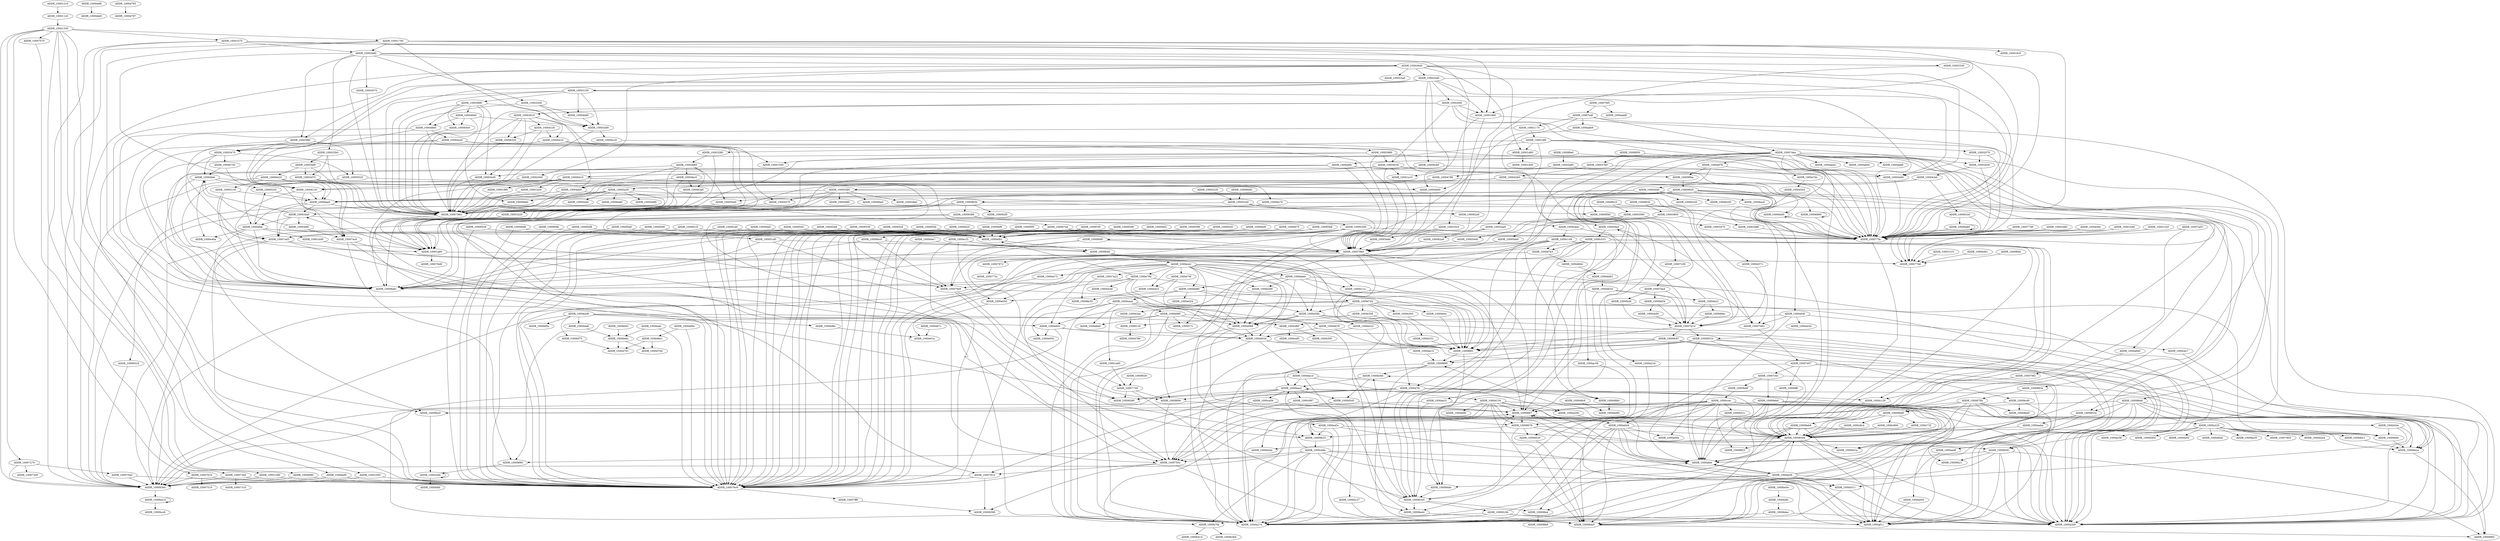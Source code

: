 DiGraph CallGraph{
ADDR_1000f268->ADDR_1000e0b1
ADDR_1000f268->ADDR_100076c9
ADDR_1000d3c4->ADDR_1000d371
ADDR_1000dfe6->ADDR_1000e40a
ADDR_1000dfe6->ADDR_10008a6c
ADDR_1000dfe6->ADDR_100052c0
ADDR_1000dfe6->ADDR_10001b20
ADDR_1000c72f->ADDR_1000830b
ADDR_1000f6eb->ADDR_100077b6
ADDR_100095bf->ADDR_10007b1d
ADDR_1000e0b1->ADDR_1000f046
ADDR_10005240->ADDR_100077b6
ADDR_10005240->ADDR_100034a0
ADDR_10005240->ADDR_10007759
ADDR_10006660->ADDR_10007962
ADDR_1000f5d0->ADDR_1000e0b1
ADDR_1000f5d0->ADDR_100076c9
ADDR_10009e6f->ADDR_1000ccac
ADDR_100088a8->ADDR_100084a5
ADDR_100088a8->ADDR_10008554
ADDR_100088a8->ADDR_10008591
ADDR_100088a8->ADDR_1000ae6f
ADDR_100088a8->ADDR_1000a225
ADDR_100088a8->ADDR_1000842a
ADDR_100088a8->ADDR_10009e23
ADDR_100088a8->ADDR_10009f60
ADDR_1000d3dc->ADDR_100084a5
ADDR_1000d3dc->ADDR_1000842a
ADDR_1000d3dc->ADDR_1000849c
ADDR_100086f1->ADDR_10009f90
ADDR_100086f1->ADDR_10008678
ADDR_10009d54->ADDR_1000cb50
ADDR_10009d54->ADDR_10007b1d
ADDR_1000e691->ADDR_1000e056
ADDR_1000e691->ADDR_1000a2b9
ADDR_1000e691->ADDR_1000a274
ADDR_1000e691->ADDR_1000d03d
ADDR_1000b04e->ADDR_10008f90
ADDR_1000bdac->ADDR_1000a2b9
ADDR_1000bdac->ADDR_1000a274
ADDR_100046b0->ADDR_100048e0
ADDR_100046b0->ADDR_10007962
ADDR_100046b0->ADDR_100065e0
ADDR_100046b0->ADDR_10001bd0
ADDR_10008a44->ADDR_100084a5
ADDR_10007edf->ADDR_10007daa
ADDR_10007edf->ADDR_1000adb9
ADDR_10007edf->ADDR_1000a2b9
ADDR_10007edf->ADDR_10001170
ADDR_10007edf->ADDR_1000a274
ADDR_1000e7d3->ADDR_1000e331
ADDR_1000e7d3->ADDR_1000e305
ADDR_1000e7d3->ADDR_1000e3aa
ADDR_1000e7d3->ADDR_1000e64c
ADDR_1000e7d3->ADDR_1000e691
ADDR_1000e7d3->ADDR_1000e358
ADDR_1000e7d3->ADDR_100086f1
ADDR_1000e7d3->ADDR_1000e56b
ADDR_1000e7d3->ADDR_1000a2b9
ADDR_1000e7d3->ADDR_1000a274
ADDR_10009ffc->ADDR_1000afeb
ADDR_1000e473->ADDR_100076e9
ADDR_1000e331->ADDR_100086f1
ADDR_1000d127->ADDR_100084a5
ADDR_1000d7b3->ADDR_1000d664
ADDR_1000d7b3->ADDR_100076c9
ADDR_10001b20->ADDR_10001a80
ADDR_10001520->ADDR_100077b6
ADDR_10001520->ADDR_100077fa
ADDR_1000def6->ADDR_1000dee0
ADDR_1000db34->ADDR_1000de21
ADDR_1000db34->ADDR_1000793c
ADDR_1000db34->ADDR_10008f67
ADDR_1000db34->ADDR_10007b1d
ADDR_10003800->ADDR_10003480
ADDR_10003800->ADDR_1000798d
ADDR_10003800->ADDR_10005de0
ADDR_10005470->ADDR_10006750
ADDR_10005470->ADDR_10005520
ADDR_10005470->ADDR_10007a43
ADDR_10005470->ADDR_1000dfe6
ADDR_10001170->ADDR_10001000
ADDR_10001170->ADDR_10001df0
ADDR_10007a23->ADDR_10008b30
ADDR_100080fe->ADDR_1000793c
ADDR_100080fe->ADDR_10008f67
ADDR_100050e0->ADDR_10007962
ADDR_1000e56b->ADDR_1000f130
ADDR_1000e56b->ADDR_100086f1
ADDR_1000e56b->ADDR_1000d089
ADDR_1000e56b->ADDR_1000e522
ADDR_1000e56b->ADDR_1000a2b9
ADDR_1000e56b->ADDR_1000a274
ADDR_10006a00->ADDR_100077fa
ADDR_10006a00->ADDR_10006a00
ADDR_1000798d->ADDR_100081b5
ADDR_1000798d->ADDR_10007972
ADDR_1000798d->ADDR_10008a6c
ADDR_1000798d->ADDR_10007d93
ADDR_1000798d->ADDR_10008a44
ADDR_1000798d->ADDR_10001a60
ADDR_10005070->ADDR_10007962
ADDR_10006e70->ADDR_100077fa
ADDR_10006e70->ADDR_10007962
ADDR_10005e20->ADDR_10008a6c
ADDR_10005e20->ADDR_100077fa
ADDR_10005e20->ADDR_10005470
ADDR_10005e20->ADDR_1000798d
ADDR_10005e20->ADDR_10001550
ADDR_1000f029->ADDR_10007759
ADDR_100076c9->ADDR_10007ff8
ADDR_100042b0->ADDR_10005580
ADDR_100042b0->ADDR_10007962
ADDR_100042b0->ADDR_10006960
ADDR_10006750->ADDR_1000dfe6
ADDR_10006750->ADDR_10007ac0
ADDR_10004780->ADDR_10005a30
ADDR_10004780->ADDR_10007962
ADDR_10004780->ADDR_10006a00
ADDR_10008166->ADDR_1000af11
ADDR_10008166->ADDR_1000a2b9
ADDR_10008166->ADDR_1000afeb
ADDR_10008166->ADDR_1000a274
ADDR_10008166->ADDR_1000b7fd
ADDR_1000f290->ADDR_1000e0b1
ADDR_1000f290->ADDR_100076c9
ADDR_100077d9->ADDR_100077b6
ADDR_100077d9->ADDR_100077fa
ADDR_1000f130->ADDR_1000d788
ADDR_100033c0->ADDR_10003e60
ADDR_100033c0->ADDR_1000798d
ADDR_1000c8c4->ADDR_1000830b
ADDR_100062e0->ADDR_1000798d
ADDR_100099ba->ADDR_10009820
ADDR_1000a005->ADDR_1000af11
ADDR_1000f218->ADDR_1000e0b1
ADDR_1000f218->ADDR_100076c9
ADDR_1000f1d0->ADDR_1000e0b1
ADDR_1000f1d0->ADDR_100076c9
ADDR_1000ccac->ADDR_1000afeb
ADDR_1000ccac->ADDR_1000830b
ADDR_1000ccac->ADDR_100081b5
ADDR_1000ccac->ADDR_10008bc0
ADDR_1000ccac->ADDR_1000af11
ADDR_1000ccac->ADDR_1000b01e
ADDR_1000ccac->ADDR_10008f67
ADDR_1000ccac->ADDR_1000b7fd
ADDR_1000ccac->ADDR_1000b04e
ADDR_1000ccac->ADDR_10008a44
ADDR_1000ccac->ADDR_1000a2b9
ADDR_1000ccac->ADDR_1000b51c
ADDR_1000ccac->ADDR_1000a274
ADDR_1000ccac->ADDR_10008f25
ADDR_100040e0->ADDR_1000798d
ADDR_10006ae0->ADDR_1000dfae
ADDR_10006ae0->ADDR_100034a0
ADDR_10006ae0->ADDR_10007a43
ADDR_10006ae0->ADDR_10005300
ADDR_1000e78a->ADDR_1000e43d
ADDR_1000e78a->ADDR_1000e0b1
ADDR_1000e78a->ADDR_1000d076
ADDR_1000e78a->ADDR_10008a6c
ADDR_1000e78a->ADDR_100086f1
ADDR_1000e78a->ADDR_1000d089
ADDR_1000e78a->ADDR_100076c9
ADDR_1000842a->ADDR_10009f60
ADDR_1000f4a0->ADDR_1000e0b1
ADDR_1000f4a0->ADDR_100076c9
ADDR_10001000->ADDR_100076c9
ADDR_10001000->ADDR_100083b0
ADDR_10001510->ADDR_100077b6
ADDR_1000f2e5->ADDR_1000e0b1
ADDR_1000f2e5->ADDR_100076c9
ADDR_100019f0->ADDR_10007962
ADDR_1000be5e->ADDR_1000bdfc
ADDR_100081b5->ADDR_10009fe4
ADDR_100081b5->ADDR_1000bc8d
ADDR_100081b5->ADDR_1000bae2
ADDR_100081b5->ADDR_10008f67
ADDR_100081b5->ADDR_10008166
ADDR_100081b5->ADDR_10008a44
ADDR_1000d371->ADDR_10007b1d
ADDR_1000c046->ADDR_1000bfbf
ADDR_1000c046->ADDR_1000c046
ADDR_1000bfa8->ADDR_1000be6c
ADDR_1000e358->ADDR_100086f1
ADDR_1000e358->ADDR_1000d089
ADDR_10001a30->ADDR_10007962
ADDR_10006f80->ADDR_100076c9
ADDR_10006f80->ADDR_100083b0
ADDR_10009324->ADDR_100083b0
ADDR_100079f2->ADDR_10008ab8
ADDR_1000a0d4->ADDR_100084a5
ADDR_1000a0d4->ADDR_10009fe4
ADDR_1000a0d4->ADDR_1000a00e
ADDR_1000a0d4->ADDR_1000af11
ADDR_1000a0d4->ADDR_1000afeb
ADDR_1000a0d4->ADDR_1000849c
ADDR_1000a0d4->ADDR_1000a2b9
ADDR_1000a0d4->ADDR_1000a274
ADDR_1000951b->ADDR_10009f90
ADDR_1000951b->ADDR_1000af11
ADDR_1000951b->ADDR_100086f1
ADDR_1000951b->ADDR_1000afeb
ADDR_1000951b->ADDR_1000830b
ADDR_1000951b->ADDR_1000a2b9
ADDR_1000951b->ADDR_1000a274
ADDR_10006960->ADDR_100077fa
ADDR_10006960->ADDR_10006960
ADDR_10007c6c->ADDR_100084a5
ADDR_10007c6c->ADDR_10009ebd
ADDR_10007c6c->ADDR_10009e6f
ADDR_10007c6c->ADDR_1000842a
ADDR_10005220->ADDR_10005240
ADDR_100070a0->ADDR_100076c9
ADDR_100070a0->ADDR_100083b0
ADDR_100066d0->ADDR_10005240
ADDR_1000f528->ADDR_1000e0b1
ADDR_1000f528->ADDR_100076c9
ADDR_10003580->ADDR_10005940
ADDR_10003580->ADDR_10003470
ADDR_10003580->ADDR_1000798d
ADDR_10006ef0->ADDR_100076c9
ADDR_10006ef0->ADDR_100083b0
ADDR_1000ebee->ADDR_1000eb80
ADDR_1000ebee->ADDR_1000e11a
ADDR_1000ebee->ADDR_1000e290
ADDR_1000ebee->ADDR_100086f1
ADDR_1000ebee->ADDR_1000d089
ADDR_1000ebee->ADDR_1000849c
ADDR_10007a43->ADDR_10008bc0
ADDR_10007a43->ADDR_1000793c
ADDR_10007a43->ADDR_10008f67
ADDR_10007a43->ADDR_100083b0
ADDR_10007ba4->ADDR_10009cfd
ADDR_10007ba4->ADDR_10009d54
ADDR_10007ba4->ADDR_10007b1d
ADDR_10003a90->ADDR_10004780
ADDR_10003a90->ADDR_100077fa
ADDR_10005940->ADDR_1000798d
ADDR_1000d6e1->ADDR_1000d791
ADDR_1000d6e1->ADDR_1000d7b0
ADDR_10003d70->ADDR_10007962
ADDR_10003d70->ADDR_10007ac0
ADDR_10005ee0->ADDR_10006250
ADDR_10005ee0->ADDR_100077fa
ADDR_10005ee0->ADDR_10008a6c
ADDR_10005ee0->ADDR_10006200
ADDR_10005ee0->ADDR_10001a80
ADDR_10005ee0->ADDR_100050e0
ADDR_10005ee0->ADDR_10006ae0
ADDR_10005ee0->ADDR_10006ac0
ADDR_1000d765->ADDR_1000d787
ADDR_10002640->ADDR_100077fa
ADDR_10002640->ADDR_10008bc0
ADDR_10002640->ADDR_100020d0
ADDR_10002640->ADDR_10001d80
ADDR_10002640->ADDR_100033c0
ADDR_10002640->ADDR_100023a0
ADDR_10002640->ADDR_100083b0
ADDR_10002640->ADDR_10003e80
ADDR_10002640->ADDR_10002560
ADDR_1000f448->ADDR_1000e0b1
ADDR_1000f448->ADDR_100076c9
ADDR_10009ebd->ADDR_1000a274
ADDR_10009ebd->ADDR_1000af11
ADDR_10009ebd->ADDR_1000b01e
ADDR_10009ebd->ADDR_1000793c
ADDR_10009ebd->ADDR_10008f67
ADDR_10009ebd->ADDR_1000a2b9
ADDR_10009ebd->ADDR_1000afeb
ADDR_10003b60->ADDR_100063a0
ADDR_10003b60->ADDR_10004bc0
ADDR_10003b60->ADDR_10007962
ADDR_10003b60->ADDR_100050e0
ADDR_10003b60->ADDR_10003ed0
ADDR_10003b60->ADDR_10004de0
ADDR_1000d664->ADDR_1000dd63
ADDR_10001b00->ADDR_10001a80
ADDR_10001bd0->ADDR_10006c20
ADDR_10001bd0->ADDR_10007962
ADDR_10006c20->ADDR_10007c59
ADDR_1000bf8e->ADDR_1000e01e
ADDR_10007270->ADDR_10007200
ADDR_10007270->ADDR_100070a0
ADDR_10007270->ADDR_100083b0
ADDR_100041c0->ADDR_10004410
ADDR_100041c0->ADDR_10007962
ADDR_100041c0->ADDR_10006320
ADDR_10002560->ADDR_100040e0
ADDR_10002560->ADDR_10004120
ADDR_10004410->ADDR_10001a80
ADDR_10004410->ADDR_10006ae0
ADDR_10004410->ADDR_10005980
ADDR_10004410->ADDR_10008a6c
ADDR_1000e491->ADDR_100077b6
ADDR_10008591->ADDR_10009b21
ADDR_10008591->ADDR_1000af11
ADDR_10008591->ADDR_1000a274
ADDR_10008591->ADDR_1000a2b9
ADDR_10008591->ADDR_10009f60
ADDR_10008591->ADDR_1000afeb
ADDR_1000b7fd->ADDR_1000b364
ADDR_1000b7fd->ADDR_1000b414
ADDR_1000f610->ADDR_10003580
ADDR_1000f610->ADDR_10007d93
ADDR_10001b80->ADDR_100077b6
ADDR_10001b80->ADDR_100077fa
ADDR_1000ac59->ADDR_10008678
ADDR_10003070->ADDR_10007962
ADDR_10005150->ADDR_10001a80
ADDR_10005150->ADDR_10006ae0
ADDR_10005150->ADDR_10008a6c
ADDR_1000a225->ADDR_1000d2f3
ADDR_1000a225->ADDR_1000d0d2
ADDR_1000a225->ADDR_10008a35
ADDR_1000a225->ADDR_1000842a
ADDR_1000a225->ADDR_1000d0c1
ADDR_1000a225->ADDR_10007805
ADDR_1000a225->ADDR_1000d2e4
ADDR_1000a225->ADDR_1000ac58
ADDR_1000a225->ADDR_1000849c
ADDR_1000a225->ADDR_1000d302
ADDR_10004120->ADDR_10001a80
ADDR_10004120->ADDR_10006ae0
ADDR_10004120->ADDR_10008a6c
ADDR_1000e0e7->ADDR_100076c9
ADDR_1000e0e7->ADDR_1000f046
ADDR_1000f046->ADDR_1000ece2
ADDR_1000f046->ADDR_100086f1
ADDR_1000f046->ADDR_1000e56b
ADDR_1000bc8d->ADDR_1000d545
ADDR_1000bc8d->ADDR_1000bae2
ADDR_10006bc0->ADDR_10008a6c
ADDR_10006bc0->ADDR_100076e9
ADDR_10006bc0->ADDR_1000798d
ADDR_1000da1d->ADDR_1000a200
ADDR_1000da1d->ADDR_1000bae2
ADDR_1000da1d->ADDR_1000d134
ADDR_1000da1d->ADDR_1000d127
ADDR_1000da1d->ADDR_100083b0
ADDR_100083b0->ADDR_1000bd1d
ADDR_1000c533->ADDR_1000d7fc
ADDR_1000c533->ADDR_1000d7b3
ADDR_1000c533->ADDR_1000c129
ADDR_1000c533->ADDR_100081b5
ADDR_1000c533->ADDR_100083b0
ADDR_1000c533->ADDR_1000d9b0
ADDR_1000c533->ADDR_1000830b
ADDR_1000c533->ADDR_100076c9
ADDR_10006420->ADDR_100051d0
ADDR_10006420->ADDR_10007ac0
ADDR_10006420->ADDR_100077fa
ADDR_10006420->ADDR_100083b0
ADDR_10006420->ADDR_10005150
ADDR_10007610->ADDR_100083b0
ADDR_10007610->ADDR_10007510
ADDR_10007610->ADDR_100076c9
ADDR_10009c87->ADDR_10009c49
ADDR_10009c87->ADDR_10009f90
ADDR_10009c87->ADDR_1000af11
ADDR_10009c87->ADDR_100086f1
ADDR_10009c87->ADDR_1000afeb
ADDR_10009c87->ADDR_1000a2b9
ADDR_10009c87->ADDR_1000a274
ADDR_1000a6fe->ADDR_100099ba
ADDR_1000a6fe->ADDR_10007814
ADDR_1000a6fe->ADDR_100080fe
ADDR_1000a6fe->ADDR_10008280
ADDR_1000a6fe->ADDR_1000830b
ADDR_1000a6fe->ADDR_10009e23
ADDR_1000c6ed->ADDR_1000c533
ADDR_1000c6ed->ADDR_10007b1d
ADDR_10008f90->ADDR_1000c046
ADDR_1000793c->ADDR_10007814
ADDR_1000793c->ADDR_100084a5
ADDR_1000793c->ADDR_10008399
ADDR_1000cec7->ADDR_1000842a
ADDR_10001570->ADDR_10001980
ADDR_10001570->ADDR_100077fa
ADDR_10001570->ADDR_10002b60
ADDR_10001570->ADDR_100076c9
ADDR_10001570->ADDR_100083b0
ADDR_100073b0->ADDR_100083b0
ADDR_100073b0->ADDR_100076c9
ADDR_100073b0->ADDR_10007310
ADDR_1000d089->ADDR_100084a5
ADDR_1000d089->ADDR_1000a274
ADDR_1000d089->ADDR_1000d03d
ADDR_1000afeb->ADDR_10009f90
ADDR_1000afeb->ADDR_1000af28
ADDR_1000ca56->ADDR_1000793c
ADDR_1000ca56->ADDR_10008f67
ADDR_1000e49c->ADDR_100077b6
ADDR_1000e49c->ADDR_100077fa
ADDR_1000e305->ADDR_100086f1
ADDR_10002070->ADDR_100077fa
ADDR_10002070->ADDR_10003d30
ADDR_10007ff8->ADDR_10008399
ADDR_10009c49->ADDR_10009b21
ADDR_10009c49->ADDR_100099d8
ADDR_10009c49->ADDR_10009bb0
ADDR_1000f59b->ADDR_1000e0b1
ADDR_1000f59b->ADDR_100076c9
ADDR_100066f0->ADDR_10008a6c
ADDR_100066f0->ADDR_100076e9
ADDR_100066f0->ADDR_1000798d
ADDR_100037b0->ADDR_100077fa
ADDR_100037b0->ADDR_100042b0
ADDR_10001700->ADDR_100077fa
ADDR_10001700->ADDR_100016c0
ADDR_10001700->ADDR_10007962
ADDR_10001700->ADDR_10002b60
ADDR_10001700->ADDR_100083b0
ADDR_10001700->ADDR_10001980
ADDR_10001700->ADDR_100076c9
ADDR_10001a10->ADDR_1000798d
ADDR_1000cb50->ADDR_10007b1d
ADDR_100061b0->ADDR_100077fa
ADDR_100061b0->ADDR_10006a80
ADDR_10008f67->ADDR_10008678
ADDR_10005300->ADDR_100077fa
ADDR_10005300->ADDR_10007a43
ADDR_10005300->ADDR_10008a6c
ADDR_10005300->ADDR_1000798d
ADDR_10005300->ADDR_100076e9
ADDR_10005300->ADDR_100066f0
ADDR_10001980->ADDR_100077fa
ADDR_10001980->ADDR_1000798d
ADDR_10001980->ADDR_10001a10
ADDR_10003e60->ADDR_1000798d
ADDR_10003200->ADDR_10004b80
ADDR_10003200->ADDR_10007962
ADDR_10003200->ADDR_10001bd0
ADDR_1000f2b8->ADDR_1000e0b1
ADDR_1000f2b8->ADDR_100076c9
ADDR_10009fe4->ADDR_10009fb9
ADDR_10009cfd->ADDR_10007b1d
ADDR_1000f338->ADDR_1000e0b1
ADDR_1000f338->ADDR_100076c9
ADDR_1000e1f1->ADDR_1000f046
ADDR_1000e1f1->ADDR_1000e11a
ADDR_1000e1f1->ADDR_100076c9
ADDR_1000e1f1->ADDR_1000e05d
ADDR_1000f3c8->ADDR_1000e0b1
ADDR_1000f3c8->ADDR_100076c9
ADDR_10001330->ADDR_10006ef0
ADDR_10001330->ADDR_10007570
ADDR_10001330->ADDR_10001280
ADDR_10001330->ADDR_10007270
ADDR_10001330->ADDR_10001700
ADDR_10001330->ADDR_10006f80
ADDR_10001330->ADDR_10007610
ADDR_10001330->ADDR_100083b0
ADDR_10001330->ADDR_10001570
ADDR_10001330->ADDR_100076c9
ADDR_10007814->ADDR_10008399
ADDR_10007814->ADDR_100076c9
ADDR_10007814->ADDR_100083b0
ADDR_1000befc->ADDR_1000be6c
ADDR_1000befc->ADDR_100076c9
ADDR_1000d9dc->ADDR_10007b1d
ADDR_1000a04f->ADDR_1000cec7
ADDR_1000a04f->ADDR_1000cf80
ADDR_1000a04f->ADDR_10007d93
ADDR_1000a04f->ADDR_1000a00e
ADDR_1000a04f->ADDR_1000a02b
ADDR_1000f55b->ADDR_1000e0b1
ADDR_1000f55b->ADDR_100076c9
ADDR_1000be6c->ADDR_1000d791
ADDR_1000be6c->ADDR_1000d7b0
ADDR_10001a80->ADDR_100077b6
ADDR_10001a80->ADDR_100076d8
ADDR_10001a80->ADDR_100034a0
ADDR_1000bf42->ADDR_1000be6c
ADDR_1000f420->ADDR_1000e0b1
ADDR_1000f420->ADDR_100076c9
ADDR_10003480->ADDR_100077fa
ADDR_10008ab8->ADDR_1000af11
ADDR_10008ab8->ADDR_1000830b
ADDR_10008ab8->ADDR_1000a2b9
ADDR_10008ab8->ADDR_1000afeb
ADDR_10008ab8->ADDR_1000a274
ADDR_10005de0->ADDR_1000798d
ADDR_1000dd63->ADDR_1000db34
ADDR_1000d67c->ADDR_1000e01e
ADDR_10003610->ADDR_10007962
ADDR_10003610->ADDR_10004410
ADDR_10003610->ADDR_100041c0
ADDR_10003610->ADDR_10003ed0
ADDR_10003610->ADDR_10005070
ADDR_10003610->ADDR_10006320
ADDR_10007ac0->ADDR_10008f90
ADDR_10007ac0->ADDR_1000793c
ADDR_10007ac0->ADDR_10008f67
ADDR_10003ef0->ADDR_1000dfe6
ADDR_10003ef0->ADDR_10007ac0
ADDR_1000adb9->ADDR_1000ac59
ADDR_10003f80->ADDR_10005520
ADDR_10003f80->ADDR_10005470
ADDR_10003f80->ADDR_10007a43
ADDR_1000dfae->ADDR_100077fa
ADDR_1000dfae->ADDR_1000e40a
ADDR_1000dfae->ADDR_1000e0b1
ADDR_1000dfae->ADDR_10008a6c
ADDR_1000dfae->ADDR_100052c0
ADDR_1000dfae->ADDR_10001b00
ADDR_1000dfae->ADDR_100076c9
ADDR_1000a976->ADDR_1000a7dc
ADDR_1000a976->ADDR_100099ba
ADDR_1000a976->ADDR_10009dde
ADDR_1000f4f8->ADDR_1000e0b1
ADDR_1000f4f8->ADDR_100076c9
ADDR_1000af28->ADDR_10009fe4
ADDR_1000af28->ADDR_1000bc8d
ADDR_1000af28->ADDR_1000af11
ADDR_1000af28->ADDR_1000afeb
ADDR_1000af28->ADDR_10009dde
ADDR_1000af28->ADDR_10008f67
ADDR_1000af28->ADDR_1000bae2
ADDR_1000af28->ADDR_1000830b
ADDR_1000af28->ADDR_1000a2b9
ADDR_1000af28->ADDR_1000a274
ADDR_1000af28->ADDR_1000d311
ADDR_100084a5->ADDR_10009f60
ADDR_1000eb80->ADDR_1000eaee
ADDR_1000eb80->ADDR_1000e56b
ADDR_1000eb80->ADDR_1000e7d3
ADDR_1000eb80->ADDR_1000e05d
ADDR_1000eb80->ADDR_1000e024
ADDR_100020d0->ADDR_10003f80
ADDR_100020d0->ADDR_100077fa
ADDR_100020d0->ADDR_10003100
ADDR_100020d0->ADDR_10004120
ADDR_100020d0->ADDR_10002f40
ADDR_100020d0->ADDR_10007962
ADDR_100020d0->ADDR_10006cb0
ADDR_100020d0->ADDR_10001980
ADDR_100020d0->ADDR_100040e0
ADDR_100020d0->ADDR_10003e80
ADDR_1000f5f5->ADDR_1000e0b1
ADDR_1000f5f5->ADDR_100076c9
ADDR_10006d10->ADDR_10004120
ADDR_10006d10->ADDR_100019f0
ADDR_10006d10->ADDR_10007962
ADDR_10006d10->ADDR_10001a30
ADDR_10006d10->ADDR_10008a6c
ADDR_10006d10->ADDR_10006e70
ADDR_10006d10->ADDR_100040e0
ADDR_100067e0->ADDR_100077fa
ADDR_100067e0->ADDR_10006bc0
ADDR_100067e0->ADDR_10007a43
ADDR_100067e0->ADDR_10008a6c
ADDR_100067e0->ADDR_1000798d
ADDR_100067e0->ADDR_100076e9
ADDR_1000a7dc->ADDR_1000d3c4
ADDR_1000bae2->ADDR_10007814
ADDR_1000bae2->ADDR_1000c997
ADDR_1000bae2->ADDR_100080fe
ADDR_1000bae2->ADDR_1000d3dc
ADDR_1000bae2->ADDR_10008280
ADDR_1000bae2->ADDR_1000d545
ADDR_1000bae2->ADDR_1000ca56
ADDR_10007759->ADDR_100081b5
ADDR_10007759->ADDR_100080fe
ADDR_10007759->ADDR_10008280
ADDR_1000f630->ADDR_10007d93
ADDR_1000f630->ADDR_10003800
ADDR_1000ece2->ADDR_1000ebee
ADDR_1000ece2->ADDR_1000f17c
ADDR_1000ece2->ADDR_1000e4c3
ADDR_1000ece2->ADDR_1000e05d
ADDR_1000ece2->ADDR_1000eb80
ADDR_1000ece2->ADDR_1000d03d
ADDR_1000ece2->ADDR_1000e691
ADDR_1000ece2->ADDR_1000e78a
ADDR_1000ece2->ADDR_1000e290
ADDR_1000ece2->ADDR_10008a6c
ADDR_1000ece2->ADDR_100086f1
ADDR_1000ece2->ADDR_1000e56b
ADDR_1000ece2->ADDR_1000d089
ADDR_1000ece2->ADDR_1000e70f
ADDR_1000ece2->ADDR_10007a23
ADDR_1000ece2->ADDR_1000e473
ADDR_1000d03d->ADDR_1000da1d
ADDR_1000d03d->ADDR_100086f1
ADDR_1000d03d->ADDR_1000a2b9
ADDR_1000d03d->ADDR_1000a274
ADDR_10007c59->ADDR_10007ba4
ADDR_1000849c->ADDR_1000842a
ADDR_10009820->ADDR_1000afeb
ADDR_10009820->ADDR_100095bf
ADDR_10009820->ADDR_1000963b
ADDR_10009820->ADDR_1000af11
ADDR_10009820->ADDR_100086f1
ADDR_10009820->ADDR_10009dde
ADDR_10009820->ADDR_10008f67
ADDR_10009820->ADDR_1000951b
ADDR_10009820->ADDR_1000830b
ADDR_10009820->ADDR_1000a2b9
ADDR_10009820->ADDR_1000a274
ADDR_1000e522->ADDR_100086f1
ADDR_1000e522->ADDR_1000d03d
ADDR_1000bf75->ADDR_1000d791
ADDR_1000a200->ADDR_1000a0d4
ADDR_1000f650->ADDR_100037b0
ADDR_1000f650->ADDR_100077fa
ADDR_1000a2d0->ADDR_1000bf8e
ADDR_1000a2d0->ADDR_1000bf5e
ADDR_1000a2d0->ADDR_1000e691
ADDR_1000a2d0->ADDR_1000bfa8
ADDR_1000a2d0->ADDR_1000cf80
ADDR_1000a2d0->ADDR_1000bf75
ADDR_1000a2d0->ADDR_100076c9
ADDR_1000d9b0->ADDR_1000dd90
ADDR_1000f6a0->ADDR_100077fa
ADDR_1000f6a0->ADDR_10003a90
ADDR_10002f40->ADDR_100077fa
ADDR_10002f40->ADDR_10007962
ADDR_10002f40->ADDR_10004030
ADDR_10002f40->ADDR_10001980
ADDR_10002f40->ADDR_10003610
ADDR_10002f40->ADDR_10003e80
ADDR_1000f1f0->ADDR_1000e0b1
ADDR_1000f1f0->ADDR_100076c9
ADDR_1000f308->ADDR_1000e0b1
ADDR_1000f308->ADDR_100076c9
ADDR_10009f90->ADDR_100084a5
ADDR_10009f90->ADDR_1000bae2
ADDR_10009f90->ADDR_1000bc8d
ADDR_1000bdfc->ADDR_1000bdac
ADDR_100076e9->ADDR_100081b5
ADDR_100076e9->ADDR_100080fe
ADDR_100076e9->ADDR_10008280
ADDR_10003890->ADDR_10001bd0
ADDR_10003890->ADDR_10006660
ADDR_10003890->ADDR_10003ed0
ADDR_10003890->ADDR_100048e0
ADDR_10003890->ADDR_10007962
ADDR_10003890->ADDR_100046b0
ADDR_10003890->ADDR_100065e0
ADDR_10006320->ADDR_10007962
ADDR_1000830b->ADDR_1000a274
ADDR_1000830b->ADDR_1000af11
ADDR_1000830b->ADDR_1000b01e
ADDR_1000830b->ADDR_10008f67
ADDR_1000830b->ADDR_1000b04e
ADDR_1000830b->ADDR_10008f25
ADDR_1000830b->ADDR_1000a2b9
ADDR_1000830b->ADDR_1000afeb
ADDR_100062a0->ADDR_1000798d
ADDR_10003280->ADDR_10007962
ADDR_10003280->ADDR_10003b60
ADDR_1000d7fc->ADDR_1000c129
ADDR_1000d7fc->ADDR_100081b5
ADDR_1000d7fc->ADDR_10009e23
ADDR_1000d7fc->ADDR_100083b0
ADDR_1000d7fc->ADDR_10008280
ADDR_1000d7fc->ADDR_1000d9b0
ADDR_1000d7fc->ADDR_1000830b
ADDR_1000d7fc->ADDR_100076c9
ADDR_10003df0->ADDR_10003d70
ADDR_10003df0->ADDR_10006420
ADDR_10003df0->ADDR_10007962
ADDR_1000c909->ADDR_1000830b
ADDR_10007fd5->ADDR_1000add9
ADDR_10007fd5->ADDR_10007edf
ADDR_10003100->ADDR_100077fa
ADDR_10003100->ADDR_10001bd0
ADDR_10003100->ADDR_10005470
ADDR_10003100->ADDR_10007962
ADDR_10003100->ADDR_10003890
ADDR_10003100->ADDR_10004b80
ADDR_10007972->ADDR_1000773c
ADDR_1000c4ee->ADDR_1000c149
ADDR_1000c4ee->ADDR_10007b1d
ADDR_10005520->ADDR_100067e0
ADDR_10005520->ADDR_1000dfae
ADDR_10001280->ADDR_100076c9
ADDR_10001280->ADDR_100083b0
ADDR_10004bc0->ADDR_100063a0
ADDR_10004bc0->ADDR_10004de0
ADDR_10004bc0->ADDR_10007962
ADDR_10009e23->ADDR_1000cb8e
ADDR_1000a45c->ADDR_1000a2b9
ADDR_1000a45c->ADDR_10009e23
ADDR_1000a45c->ADDR_1000a274
ADDR_1000a45c->ADDR_1000d311
ADDR_10009388->ADDR_1000c4ee
ADDR_10009388->ADDR_1000c6ed
ADDR_10009388->ADDR_100076c9
ADDR_10009388->ADDR_100083b0
ADDR_10004030->ADDR_10003e80
ADDR_10004030->ADDR_10006d10
ADDR_10004030->ADDR_10008a6c
ADDR_10004030->ADDR_1000798d
ADDR_10004030->ADDR_10001a10
ADDR_1000d134->ADDR_100084a5
ADDR_1000d134->ADDR_1000d0f0
ADDR_1000d134->ADDR_1000a200
ADDR_1000d134->ADDR_10008678
ADDR_1000d134->ADDR_1000a274
ADDR_1000d134->ADDR_1000af11
ADDR_1000d134->ADDR_1000afeb
ADDR_1000d134->ADDR_1000793c
ADDR_1000d134->ADDR_10008f67
ADDR_1000d134->ADDR_1000a2b9
ADDR_1000d134->ADDR_1000849c
ADDR_10008678->ADDR_100084a5
ADDR_10008678->ADDR_10008520
ADDR_10008678->ADDR_1000830b
ADDR_10008678->ADDR_10009e23
ADDR_10008678->ADDR_10008591
ADDR_10009dde->ADDR_100081b5
ADDR_10004b80->ADDR_10001bd0
ADDR_10004de0->ADDR_10001a80
ADDR_10004de0->ADDR_100062e0
ADDR_10004de0->ADDR_10006ae0
ADDR_10004de0->ADDR_10008a6c
ADDR_1000870b->ADDR_100099d8
ADDR_1000870b->ADDR_1000af11
ADDR_1000870b->ADDR_1000afeb
ADDR_1000870b->ADDR_1000830b
ADDR_1000870b->ADDR_1000a2b9
ADDR_1000870b->ADDR_10009bb0
ADDR_1000870b->ADDR_1000a274
ADDR_10007a02->ADDR_100077fa
ADDR_10007a02->ADDR_100079f2
ADDR_10008554->ADDR_100084a5
ADDR_10008554->ADDR_1000aeba
ADDR_1000aeba->ADDR_1000830b
ADDR_1000f402->ADDR_1000e0b1
ADDR_1000f402->ADDR_100076c9
ADDR_10001b40->ADDR_100077b6
ADDR_10001b40->ADDR_100077fa
ADDR_10001210->ADDR_100011c0
ADDR_10001d80->ADDR_10001d00
ADDR_1000f398->ADDR_1000e0b1
ADDR_1000f398->ADDR_100076c9
ADDR_100011c0->ADDR_10001330
ADDR_10007d57->ADDR_1000a2b9
ADDR_10007d57->ADDR_1000a005
ADDR_10007d57->ADDR_10007c6c
ADDR_10007d57->ADDR_10009ffc
ADDR_10007d57->ADDR_1000a274
ADDR_10002b60->ADDR_10003f80
ADDR_10002b60->ADDR_100077fa
ADDR_10002b60->ADDR_10004120
ADDR_10002b60->ADDR_100022b0
ADDR_10002b60->ADDR_10007962
ADDR_10002b60->ADDR_10003330
ADDR_10002b60->ADDR_100040e0
ADDR_10002b60->ADDR_10002640
ADDR_10002b60->ADDR_10003200
ADDR_10002b60->ADDR_10003070
ADDR_1000f245->ADDR_1000e0b1
ADDR_1000f245->ADDR_100076c9
ADDR_10006cb0->ADDR_100077fa
ADDR_10006cb0->ADDR_10006d10
ADDR_1000eaee->ADDR_1000a2b9
ADDR_1000eaee->ADDR_1000e6e6
ADDR_1000eaee->ADDR_1000e056
ADDR_1000eaee->ADDR_1000d03d
ADDR_1000eaee->ADDR_1000e96f
ADDR_1000eaee->ADDR_1000a274
ADDR_100099d8->ADDR_1000830b
ADDR_100099d8->ADDR_1000c72f
ADDR_100099d8->ADDR_1000c8c4
ADDR_100099d8->ADDR_1000c909
ADDR_1000de21->ADDR_1000d9dc
ADDR_1000de21->ADDR_1000c6ed
ADDR_1000de21->ADDR_10007b1d
ADDR_10005a30->ADDR_100077fa
ADDR_10005a30->ADDR_10005d40
ADDR_10005a30->ADDR_10006a60
ADDR_10005a30->ADDR_10006660
ADDR_10005a30->ADDR_10008a6c
ADDR_10005a30->ADDR_10001a80
ADDR_10005a30->ADDR_10005d90
ADDR_10005a30->ADDR_10006ae0
ADDR_10003d30->ADDR_10004cb0
ADDR_10003d30->ADDR_100077fa
ADDR_1000c129->ADDR_1000830b
ADDR_100063a0->ADDR_10007962
ADDR_1000cb8e->ADDR_1000afeb
ADDR_1000cb8e->ADDR_1000b7fd
ADDR_1000cb8e->ADDR_1000af11
ADDR_1000cb8e->ADDR_1000793c
ADDR_1000cb8e->ADDR_10008f67
ADDR_1000cb8e->ADDR_100083b0
ADDR_1000cb8e->ADDR_10008a44
ADDR_1000cb8e->ADDR_1000a2b9
ADDR_1000cb8e->ADDR_1000a274
ADDR_100077fa->ADDR_1000830b
ADDR_1000f4d0->ADDR_1000e0b1
ADDR_1000f4d0->ADDR_100076c9
ADDR_1000da14->ADDR_10009f90
ADDR_10004cb0->ADDR_10005ee0
ADDR_10004cb0->ADDR_10007962
ADDR_10004cb0->ADDR_100061b0
ADDR_1000d0c1->ADDR_1000842a
ADDR_10007b1d->ADDR_1000951b
ADDR_10007b1d->ADDR_100086f1
ADDR_10007b1d->ADDR_10009c87
ADDR_1000cf80->ADDR_1000cf30
ADDR_1000cf80->ADDR_1000cef0
ADDR_100052c0->ADDR_10006ae0
ADDR_10007d93->ADDR_10007d57
ADDR_10005980->ADDR_10008a6c
ADDR_10005980->ADDR_10004030
ADDR_10005980->ADDR_100077fa
ADDR_10005980->ADDR_1000798d
ADDR_10005980->ADDR_10001550
ADDR_10003ae0->ADDR_100062a0
ADDR_10003ae0->ADDR_1000798d
ADDR_10003e80->ADDR_100077fa
ADDR_1000d69c->ADDR_1000d6e1
ADDR_1000d69c->ADDR_100076c9
ADDR_10003330->ADDR_1000798d
ADDR_10001a60->ADDR_10007759
ADDR_1000aa31->ADDR_10008bc0
ADDR_1000aa31->ADDR_1000830b
ADDR_1000aa31->ADDR_10009dde
ADDR_1000c149->ADDR_1000d7fc
ADDR_1000c149->ADDR_1000d7b3
ADDR_1000c149->ADDR_1000c129
ADDR_1000c149->ADDR_100081b5
ADDR_1000c149->ADDR_100083b0
ADDR_1000c149->ADDR_1000d9b0
ADDR_1000c149->ADDR_1000830b
ADDR_1000c149->ADDR_100076c9
ADDR_1000c997->ADDR_1000793c
ADDR_1000c997->ADDR_10008f67
ADDR_10008520->ADDR_100084a5
ADDR_100022b0->ADDR_10003df0
ADDR_100022b0->ADDR_10003d70
ADDR_100022b0->ADDR_10007962
ADDR_10007daa->ADDR_100084a5
ADDR_10007daa->ADDR_10008520
ADDR_10007daa->ADDR_1000a976
ADDR_10007daa->ADDR_10008591
ADDR_10007daa->ADDR_1000a04f
ADDR_10007daa->ADDR_1000abe4
ADDR_10007daa->ADDR_1000abb4
ADDR_10007daa->ADDR_10008554
ADDR_10007daa->ADDR_100088a8
ADDR_10007daa->ADDR_1000ab68
ADDR_10007daa->ADDR_1000aa31
ADDR_10007daa->ADDR_1000883a
ADDR_10007daa->ADDR_1000a6b0
ADDR_10007daa->ADDR_1000a45c
ADDR_10007daa->ADDR_1000a216
ADDR_10007daa->ADDR_1000830b
ADDR_10007daa->ADDR_1000a6fe
ADDR_10007daa->ADDR_10009e23
ADDR_1000e64c->ADDR_100086f1
ADDR_10006a80->ADDR_100077fa
ADDR_10006a80->ADDR_10006a80
ADDR_10007962->ADDR_1000793c
ADDR_100048e0->ADDR_10001a80
ADDR_100048e0->ADDR_10008a6c
ADDR_100048e0->ADDR_10005e20
ADDR_100048e0->ADDR_10006ae0
ADDR_1000e290->ADDR_1000d089
ADDR_1000e4c3->ADDR_10008b30
ADDR_100034a0->ADDR_1000dfae
ADDR_100034a0->ADDR_10003ef0
ADDR_100034a0->ADDR_10007a43
ADDR_100034a0->ADDR_10005300
ADDR_100034a0->ADDR_1000dfe6
ADDR_1000e70f->ADDR_1000e4c3
ADDR_1000e70f->ADDR_1000d089
ADDR_10001df0->ADDR_100077fa
ADDR_10001df0->ADDR_10003280
ADDR_10001df0->ADDR_10001d80
ADDR_10001df0->ADDR_10007962
ADDR_10001df0->ADDR_10003ae0
ADDR_10001df0->ADDR_10003d30
ADDR_10001df0->ADDR_10002070
ADDR_1000f475->ADDR_1000e0b1
ADDR_1000f475->ADDR_100076c9
ADDR_1000d545->ADDR_1000793c
ADDR_1000d545->ADDR_10008f67
ADDR_1000e96f->ADDR_10008f90
ADDR_1000e96f->ADDR_1000d03d
ADDR_1000e96f->ADDR_1000e6e6
ADDR_1000e96f->ADDR_1000f17c
ADDR_1000e96f->ADDR_1000d089
ADDR_1000e96f->ADDR_1000a2b9
ADDR_1000e96f->ADDR_1000a274
ADDR_1000f368->ADDR_1000e0b1
ADDR_1000f368->ADDR_100076c9
ADDR_100065e0->ADDR_10007962
ADDR_10003470->ADDR_100077fa
ADDR_1000e3aa->ADDR_1000f130
ADDR_1000e05d->ADDR_1000e01e
ADDR_1000d076->ADDR_100086f1
ADDR_1000d076->ADDR_1000d03d
ADDR_100051d0->ADDR_10008a6c
ADDR_100051d0->ADDR_100076e9
ADDR_100051d0->ADDR_1000798d
ADDR_1000e11a->ADDR_100086f1
ADDR_10007570->ADDR_100073b0
ADDR_1000ae6f->ADDR_1000d311
ADDR_10003ed0->ADDR_10007962
ADDR_1000bd1d->ADDR_1000bcc6
ADDR_1000bd1d->ADDR_1000bd1d
ADDR_1000963b->ADDR_100092f5
ADDR_1000963b->ADDR_100095bf
ADDR_1000963b->ADDR_10009324
ADDR_1000963b->ADDR_10009388
ADDR_1000963b->ADDR_100083b0
ADDR_1000963b->ADDR_100076c9
ADDR_100077b6->ADDR_1000830b
ADDR_1000883a->ADDR_100084a5
ADDR_1000883a->ADDR_1000870b
ADDR_10008bc0->ADDR_1000c046
ADDR_10005580->ADDR_100077fa
ADDR_10005580->ADDR_100058f0
ADDR_10005580->ADDR_10008a6c
ADDR_10005580->ADDR_10001a80
ADDR_10005580->ADDR_100069e0
ADDR_10005580->ADDR_100058a0
ADDR_10005580->ADDR_10005070
ADDR_10005580->ADDR_10006ae0
ADDR_1000a6b0->ADDR_1000830b
ADDR_1000a216->ADDR_1000a0d4
ADDR_1000d311->ADDR_1000a2b9
ADDR_1000d311->ADDR_1000a274
ADDR_1000d9c6->ADDR_1000dd90
}
